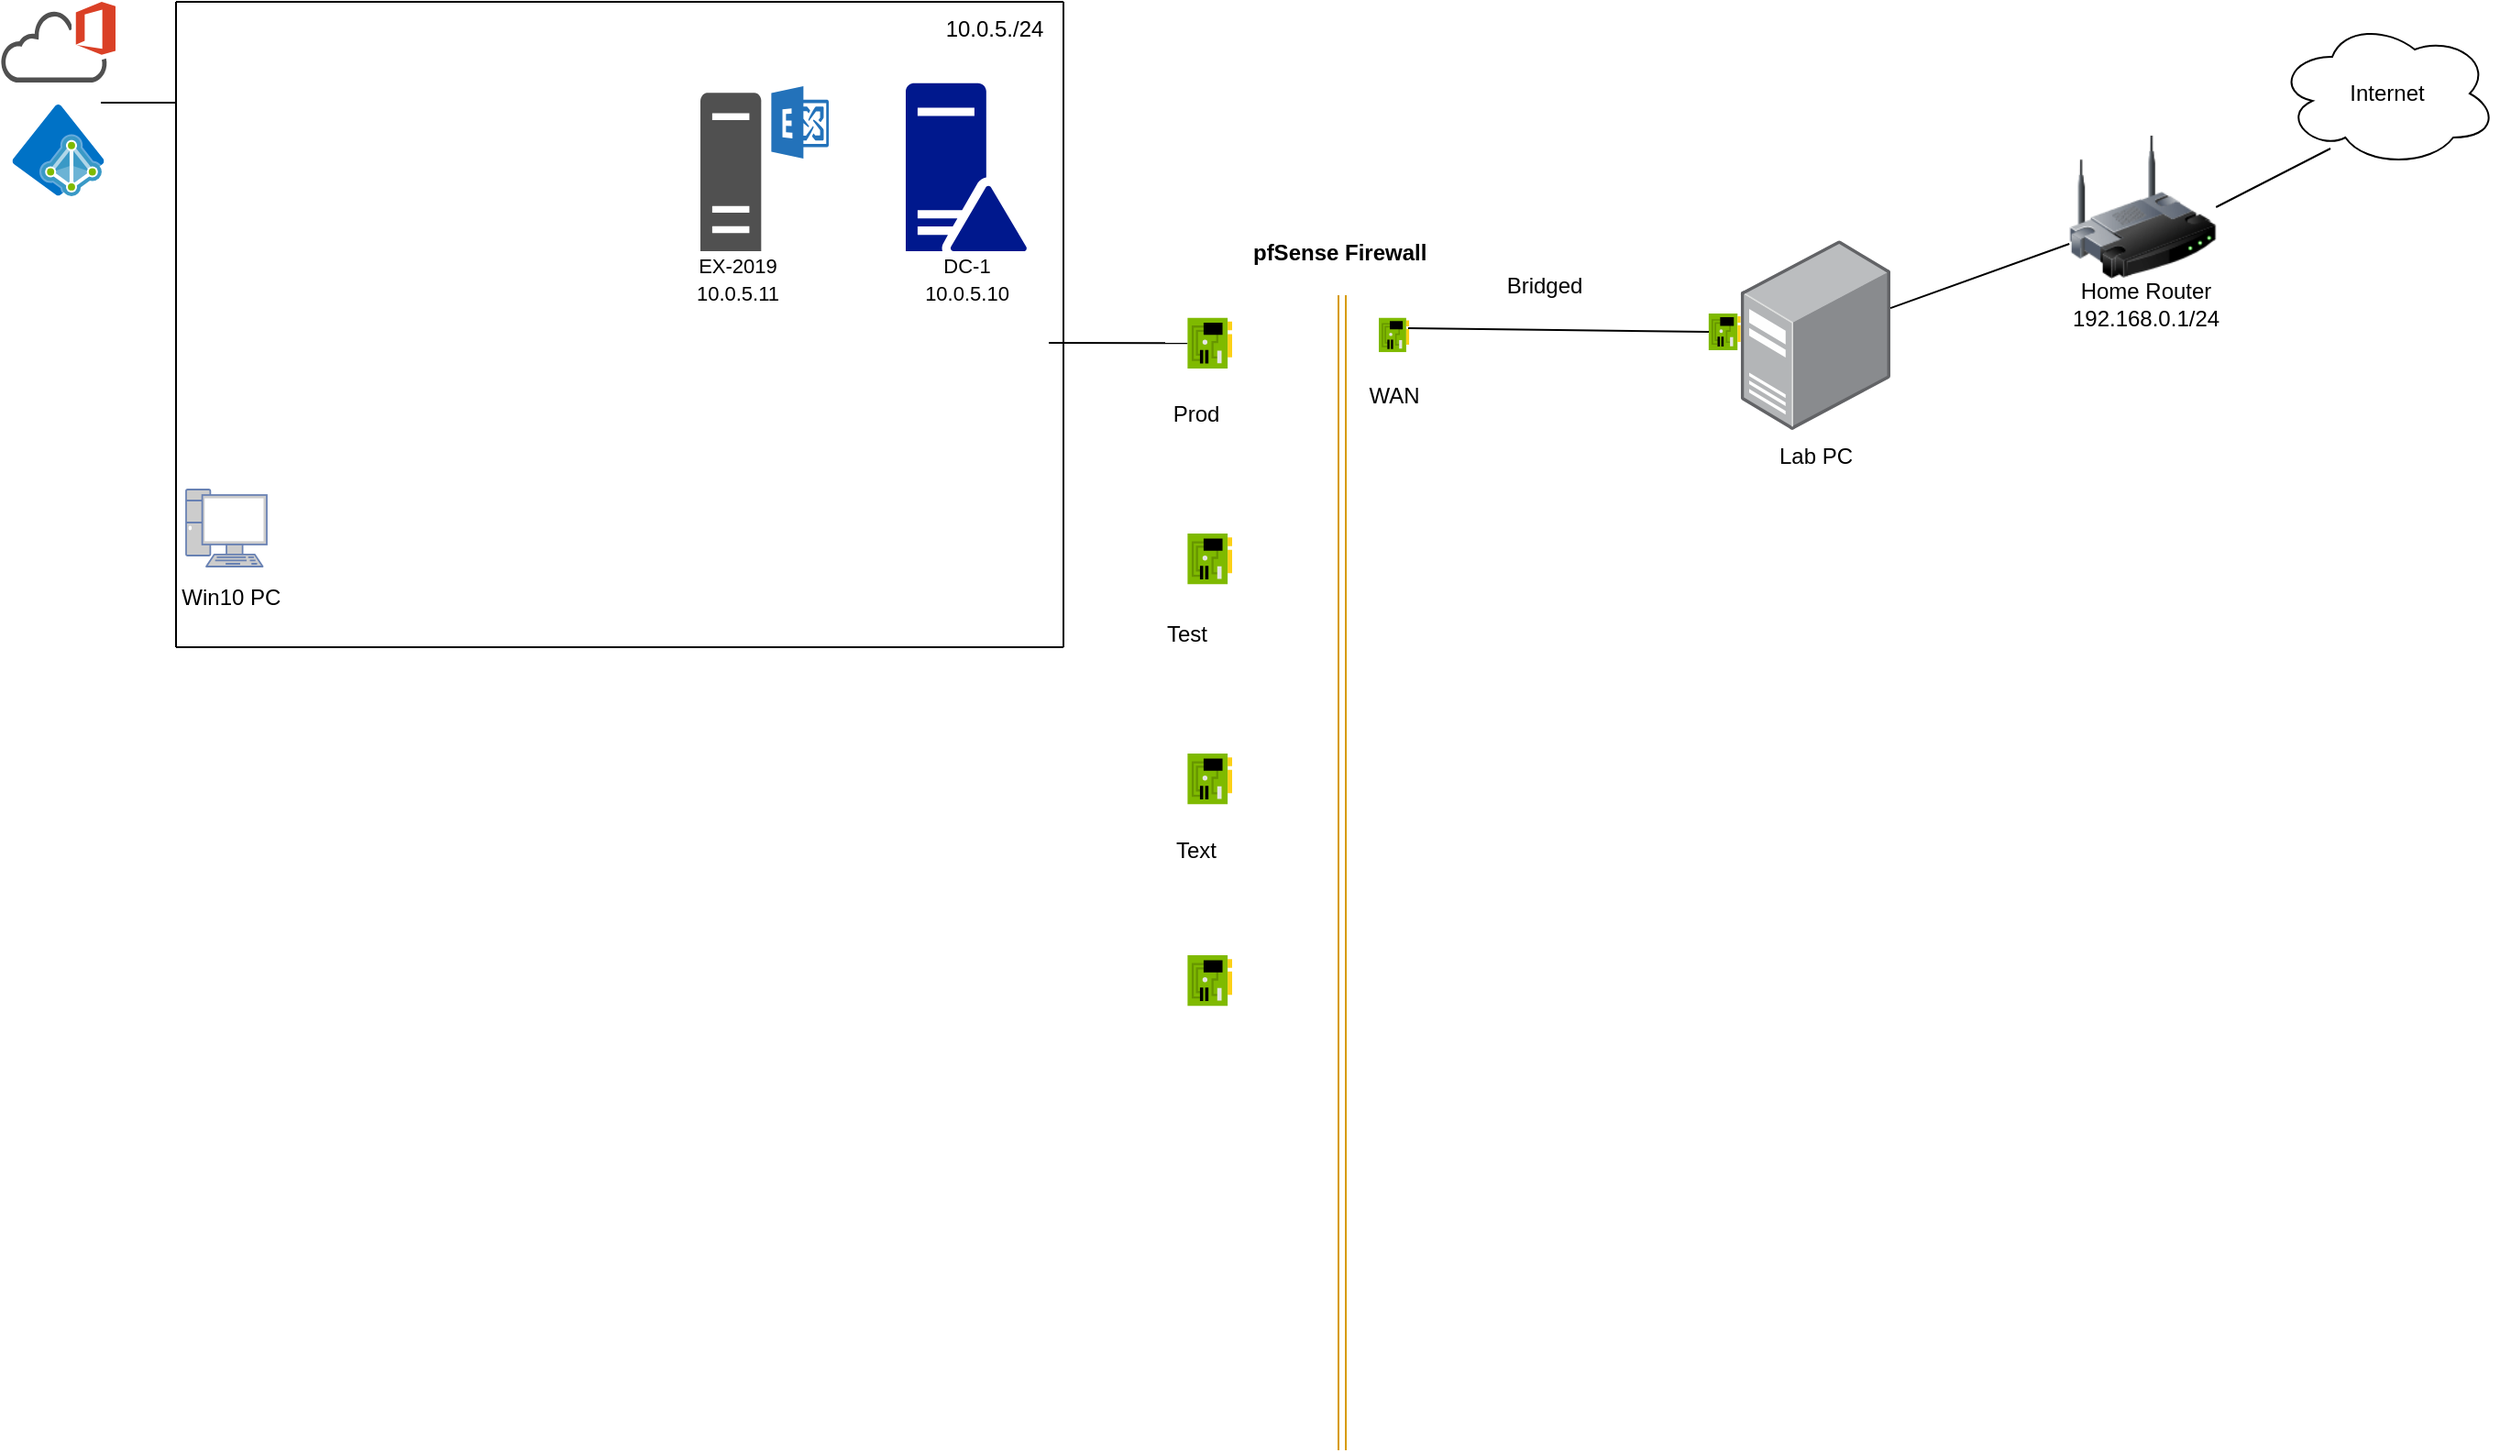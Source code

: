 <mxfile version="25.0.3">
  <diagram name="Page-1" id="nDb4Prmc-oKWPEFUuwgC">
    <mxGraphModel dx="2634" dy="744" grid="1" gridSize="11" guides="1" tooltips="1" connect="1" arrows="1" fold="1" page="1" pageScale="1" pageWidth="1200" pageHeight="1600" math="0" shadow="0">
      <root>
        <mxCell id="0" />
        <mxCell id="1" parent="0" />
        <mxCell id="LQhzM-H32RQj3qDm_IvA-1" value="Internet" style="ellipse;shape=cloud;whiteSpace=wrap;html=1;" vertex="1" parent="1">
          <mxGeometry x="1190" y="10" width="120" height="80" as="geometry" />
        </mxCell>
        <mxCell id="LQhzM-H32RQj3qDm_IvA-3" value="" style="image;html=1;image=img/lib/clip_art/networking/Wireless_Router_128x128.png" vertex="1" parent="1">
          <mxGeometry x="1076.62" y="72" width="80" height="80" as="geometry" />
        </mxCell>
        <mxCell id="LQhzM-H32RQj3qDm_IvA-8" value="" style="endArrow=none;html=1;rounded=0;exitX=1;exitY=0.5;exitDx=0;exitDy=0;entryX=0.242;entryY=0.875;entryDx=0;entryDy=0;entryPerimeter=0;" edge="1" parent="1" source="LQhzM-H32RQj3qDm_IvA-3" target="LQhzM-H32RQj3qDm_IvA-1">
          <mxGeometry width="50" height="50" relative="1" as="geometry">
            <mxPoint x="866.62" y="202" as="sourcePoint" />
            <mxPoint x="1189.784" y="83.574" as="targetPoint" />
            <Array as="points" />
          </mxGeometry>
        </mxCell>
        <mxCell id="LQhzM-H32RQj3qDm_IvA-9" value="Home Router&lt;div&gt;192.168.0.1/24&lt;/div&gt;" style="text;html=1;align=center;verticalAlign=middle;resizable=0;points=[];autosize=1;strokeColor=none;fillColor=none;" vertex="1" parent="1">
          <mxGeometry x="1067.62" y="145" width="100" height="40" as="geometry" />
        </mxCell>
        <mxCell id="LQhzM-H32RQj3qDm_IvA-10" value="" style="image;points=[];aspect=fixed;html=1;align=center;shadow=0;dashed=0;image=img/lib/allied_telesis/computer_and_terminals/Server_Desktop.svg;" vertex="1" parent="1">
          <mxGeometry x="897.4" y="130" width="81.62" height="103.46" as="geometry" />
        </mxCell>
        <mxCell id="LQhzM-H32RQj3qDm_IvA-11" value="Lab PC" style="text;html=1;align=center;verticalAlign=middle;resizable=0;points=[];autosize=1;strokeColor=none;fillColor=none;" vertex="1" parent="1">
          <mxGeometry x="908.21" y="233.46" width="60" height="30" as="geometry" />
        </mxCell>
        <mxCell id="LQhzM-H32RQj3qDm_IvA-12" value="" style="image;sketch=0;aspect=fixed;html=1;points=[];align=center;fontSize=12;image=img/lib/mscae/NetworkInterfaceCard.svg;" vertex="1" parent="1">
          <mxGeometry x="879.8" y="170" width="17.6" height="20" as="geometry" />
        </mxCell>
        <mxCell id="LQhzM-H32RQj3qDm_IvA-14" value="" style="endArrow=none;html=1;rounded=0;entryX=0;entryY=0.75;entryDx=0;entryDy=0;" edge="1" parent="1" source="LQhzM-H32RQj3qDm_IvA-10" target="LQhzM-H32RQj3qDm_IvA-3">
          <mxGeometry width="50" height="50" relative="1" as="geometry">
            <mxPoint x="990" y="165" as="sourcePoint" />
            <mxPoint x="1064.62" y="137" as="targetPoint" />
            <Array as="points" />
          </mxGeometry>
        </mxCell>
        <mxCell id="LQhzM-H32RQj3qDm_IvA-15" value="Bridged" style="text;html=1;align=center;verticalAlign=middle;resizable=0;points=[];autosize=1;strokeColor=none;fillColor=none;" vertex="1" parent="1">
          <mxGeometry x="760" y="140" width="60" height="30" as="geometry" />
        </mxCell>
        <mxCell id="LQhzM-H32RQj3qDm_IvA-19" value="" style="shape=link;html=1;rounded=0;fillColor=#ffe6cc;strokeColor=#d79b00;" edge="1" parent="1">
          <mxGeometry width="100" relative="1" as="geometry">
            <mxPoint x="680" y="160" as="sourcePoint" />
            <mxPoint x="680" y="790" as="targetPoint" />
          </mxGeometry>
        </mxCell>
        <mxCell id="LQhzM-H32RQj3qDm_IvA-20" value="&lt;b&gt;pfSense Firewall&amp;nbsp;&lt;/b&gt;" style="text;html=1;align=center;verticalAlign=middle;resizable=0;points=[];autosize=1;strokeColor=none;fillColor=none;" vertex="1" parent="1">
          <mxGeometry x="620" y="122" width="120" height="30" as="geometry" />
        </mxCell>
        <mxCell id="LQhzM-H32RQj3qDm_IvA-21" value="" style="image;sketch=0;aspect=fixed;html=1;points=[];align=center;fontSize=12;image=img/lib/mscae/NetworkInterfaceCard.svg;" vertex="1" parent="1">
          <mxGeometry x="700" y="172.28" width="16.62" height="18.89" as="geometry" />
        </mxCell>
        <mxCell id="LQhzM-H32RQj3qDm_IvA-23" value="" style="endArrow=none;html=1;rounded=0;exitX=0.963;exitY=0.303;exitDx=0;exitDy=0;exitPerimeter=0;entryX=0.011;entryY=0.5;entryDx=0;entryDy=0;entryPerimeter=0;" edge="1" parent="1" source="LQhzM-H32RQj3qDm_IvA-21" target="LQhzM-H32RQj3qDm_IvA-12">
          <mxGeometry width="50" height="50" relative="1" as="geometry">
            <mxPoint x="790" y="220" as="sourcePoint" />
            <mxPoint x="840" y="170" as="targetPoint" />
          </mxGeometry>
        </mxCell>
        <mxCell id="LQhzM-H32RQj3qDm_IvA-24" value="WAN" style="text;html=1;align=center;verticalAlign=middle;resizable=0;points=[];autosize=1;strokeColor=none;fillColor=none;" vertex="1" parent="1">
          <mxGeometry x="683.31" y="200" width="50" height="30" as="geometry" />
        </mxCell>
        <mxCell id="LQhzM-H32RQj3qDm_IvA-25" value="" style="image;sketch=0;aspect=fixed;html=1;points=[];align=center;fontSize=12;image=img/lib/mscae/NetworkInterfaceCard.svg;" vertex="1" parent="1">
          <mxGeometry x="595.61" y="172.28" width="24.39" height="27.72" as="geometry" />
        </mxCell>
        <mxCell id="LQhzM-H32RQj3qDm_IvA-26" value="" style="image;sketch=0;aspect=fixed;html=1;points=[];align=center;fontSize=12;image=img/lib/mscae/NetworkInterfaceCard.svg;" vertex="1" parent="1">
          <mxGeometry x="595.61" y="290" width="24.39" height="27.72" as="geometry" />
        </mxCell>
        <mxCell id="LQhzM-H32RQj3qDm_IvA-27" value="" style="image;sketch=0;aspect=fixed;html=1;points=[];align=center;fontSize=12;image=img/lib/mscae/NetworkInterfaceCard.svg;" vertex="1" parent="1">
          <mxGeometry x="595.61" y="410" width="24.39" height="27.72" as="geometry" />
        </mxCell>
        <mxCell id="LQhzM-H32RQj3qDm_IvA-28" value="" style="image;sketch=0;aspect=fixed;html=1;points=[];align=center;fontSize=12;image=img/lib/mscae/NetworkInterfaceCard.svg;" vertex="1" parent="1">
          <mxGeometry x="595.61" y="520" width="24.39" height="27.72" as="geometry" />
        </mxCell>
        <mxCell id="LQhzM-H32RQj3qDm_IvA-29" value="Prod" style="text;html=1;align=center;verticalAlign=middle;resizable=0;points=[];autosize=1;strokeColor=none;fillColor=none;" vertex="1" parent="1">
          <mxGeometry x="575" y="210" width="50" height="30" as="geometry" />
        </mxCell>
        <mxCell id="LQhzM-H32RQj3qDm_IvA-30" value="Test" style="text;html=1;align=center;verticalAlign=middle;resizable=0;points=[];autosize=1;strokeColor=none;fillColor=none;" vertex="1" parent="1">
          <mxGeometry x="570" y="330" width="50" height="30" as="geometry" />
        </mxCell>
        <mxCell id="LQhzM-H32RQj3qDm_IvA-31" value="Text" style="text;html=1;align=center;verticalAlign=middle;resizable=0;points=[];autosize=1;strokeColor=none;fillColor=none;" vertex="1" parent="1">
          <mxGeometry x="575" y="448" width="50" height="30" as="geometry" />
        </mxCell>
        <mxCell id="LQhzM-H32RQj3qDm_IvA-33" value="" style="endArrow=none;html=1;rounded=0;" edge="1" parent="1">
          <mxGeometry width="50" height="50" relative="1" as="geometry">
            <mxPoint x="44" as="sourcePoint" />
            <mxPoint x="44" y="352" as="targetPoint" />
          </mxGeometry>
        </mxCell>
        <mxCell id="LQhzM-H32RQj3qDm_IvA-34" value="" style="endArrow=none;html=1;rounded=0;" edge="1" parent="1">
          <mxGeometry width="50" height="50" relative="1" as="geometry">
            <mxPoint x="44" as="sourcePoint" />
            <mxPoint x="528" as="targetPoint" />
          </mxGeometry>
        </mxCell>
        <mxCell id="LQhzM-H32RQj3qDm_IvA-35" value="" style="endArrow=none;html=1;rounded=0;" edge="1" parent="1">
          <mxGeometry width="50" height="50" relative="1" as="geometry">
            <mxPoint x="528" y="352" as="sourcePoint" />
            <mxPoint x="528" as="targetPoint" />
          </mxGeometry>
        </mxCell>
        <mxCell id="LQhzM-H32RQj3qDm_IvA-36" value="" style="endArrow=none;html=1;rounded=0;" edge="1" parent="1">
          <mxGeometry width="50" height="50" relative="1" as="geometry">
            <mxPoint x="44" y="352" as="sourcePoint" />
            <mxPoint x="528" y="352" as="targetPoint" />
            <Array as="points" />
          </mxGeometry>
        </mxCell>
        <mxCell id="LQhzM-H32RQj3qDm_IvA-37" value="10.0.5./24" style="text;html=1;align=center;verticalAlign=middle;resizable=0;points=[];autosize=1;strokeColor=none;fillColor=none;" vertex="1" parent="1">
          <mxGeometry x="450" width="80" height="30" as="geometry" />
        </mxCell>
        <mxCell id="LQhzM-H32RQj3qDm_IvA-38" value="" style="endArrow=none;html=1;rounded=0;" edge="1" parent="1" target="LQhzM-H32RQj3qDm_IvA-25">
          <mxGeometry width="50" height="50" relative="1" as="geometry">
            <mxPoint x="520" y="186" as="sourcePoint" />
            <mxPoint x="450" y="320" as="targetPoint" />
          </mxGeometry>
        </mxCell>
        <mxCell id="LQhzM-H32RQj3qDm_IvA-39" value="" style="sketch=0;aspect=fixed;pointerEvents=1;shadow=0;dashed=0;html=1;strokeColor=none;labelPosition=center;verticalLabelPosition=bottom;verticalAlign=top;align=center;fillColor=#00188D;shape=mxgraph.mscae.enterprise.domain_controller" vertex="1" parent="1">
          <mxGeometry x="442" y="44.33" width="66" height="91.67" as="geometry" />
        </mxCell>
        <mxCell id="LQhzM-H32RQj3qDm_IvA-40" value="&lt;font style=&quot;font-size: 11px;&quot;&gt;DC-1&lt;/font&gt;&lt;div&gt;&lt;font style=&quot;font-size: 11px;&quot;&gt;10.0.5.10&lt;/font&gt;&lt;/div&gt;" style="text;html=1;align=center;verticalAlign=middle;resizable=0;points=[];autosize=1;strokeColor=none;fillColor=none;" vertex="1" parent="1">
          <mxGeometry x="442" y="129" width="66" height="44" as="geometry" />
        </mxCell>
        <mxCell id="LQhzM-H32RQj3qDm_IvA-41" value="" style="sketch=0;pointerEvents=1;shadow=0;dashed=0;html=1;strokeColor=none;fillColor=#505050;labelPosition=center;verticalLabelPosition=bottom;verticalAlign=top;outlineConnect=0;align=center;shape=mxgraph.office.servers.exchange_server;" vertex="1" parent="1">
          <mxGeometry x="330" y="46" width="70" height="90" as="geometry" />
        </mxCell>
        <mxCell id="LQhzM-H32RQj3qDm_IvA-43" value="&lt;font style=&quot;font-size: 11px;&quot;&gt;EX-2019&lt;/font&gt;&lt;div&gt;&lt;span style=&quot;font-size: 11px; background-color: initial;&quot;&gt;10.0.5.11&lt;/span&gt;&lt;/div&gt;" style="text;html=1;align=center;verticalAlign=middle;resizable=0;points=[];autosize=1;strokeColor=none;fillColor=none;" vertex="1" parent="1">
          <mxGeometry x="317" y="129" width="66" height="44" as="geometry" />
        </mxCell>
        <mxCell id="LQhzM-H32RQj3qDm_IvA-45" value="" style="fontColor=#0066CC;verticalAlign=top;verticalLabelPosition=bottom;labelPosition=center;align=center;html=1;outlineConnect=0;fillColor=#CCCCCC;strokeColor=#6881B3;gradientColor=none;gradientDirection=north;strokeWidth=2;shape=mxgraph.networks.pc;" vertex="1" parent="1">
          <mxGeometry x="49.5" y="266" width="44" height="42" as="geometry" />
        </mxCell>
        <mxCell id="LQhzM-H32RQj3qDm_IvA-46" value="&amp;nbsp;Win10 PC" style="text;html=1;align=center;verticalAlign=middle;resizable=0;points=[];autosize=1;strokeColor=none;fillColor=none;" vertex="1" parent="1">
          <mxGeometry x="33" y="308" width="77" height="33" as="geometry" />
        </mxCell>
        <mxCell id="LQhzM-H32RQj3qDm_IvA-47" value="" style="sketch=0;pointerEvents=1;shadow=0;dashed=0;html=1;strokeColor=none;fillColor=#505050;labelPosition=center;verticalLabelPosition=bottom;outlineConnect=0;verticalAlign=top;align=center;shape=mxgraph.office.clouds.office_365;" vertex="1" parent="1">
          <mxGeometry x="-51.5" width="62.5" height="44" as="geometry" />
        </mxCell>
        <mxCell id="LQhzM-H32RQj3qDm_IvA-48" value="" style="image;sketch=0;aspect=fixed;html=1;points=[];align=center;fontSize=12;image=img/lib/mscae/Azure_AD_Domain_Services.svg;" vertex="1" parent="1">
          <mxGeometry x="-45.25" y="56" width="50" height="50" as="geometry" />
        </mxCell>
        <mxCell id="LQhzM-H32RQj3qDm_IvA-51" value="" style="endArrow=none;html=1;rounded=0;exitX=0.965;exitY=-0.02;exitDx=0;exitDy=0;exitPerimeter=0;" edge="1" parent="1" source="LQhzM-H32RQj3qDm_IvA-48">
          <mxGeometry width="50" height="50" relative="1" as="geometry">
            <mxPoint x="-0.5" y="94" as="sourcePoint" />
            <mxPoint x="44" y="55" as="targetPoint" />
          </mxGeometry>
        </mxCell>
      </root>
    </mxGraphModel>
  </diagram>
</mxfile>
